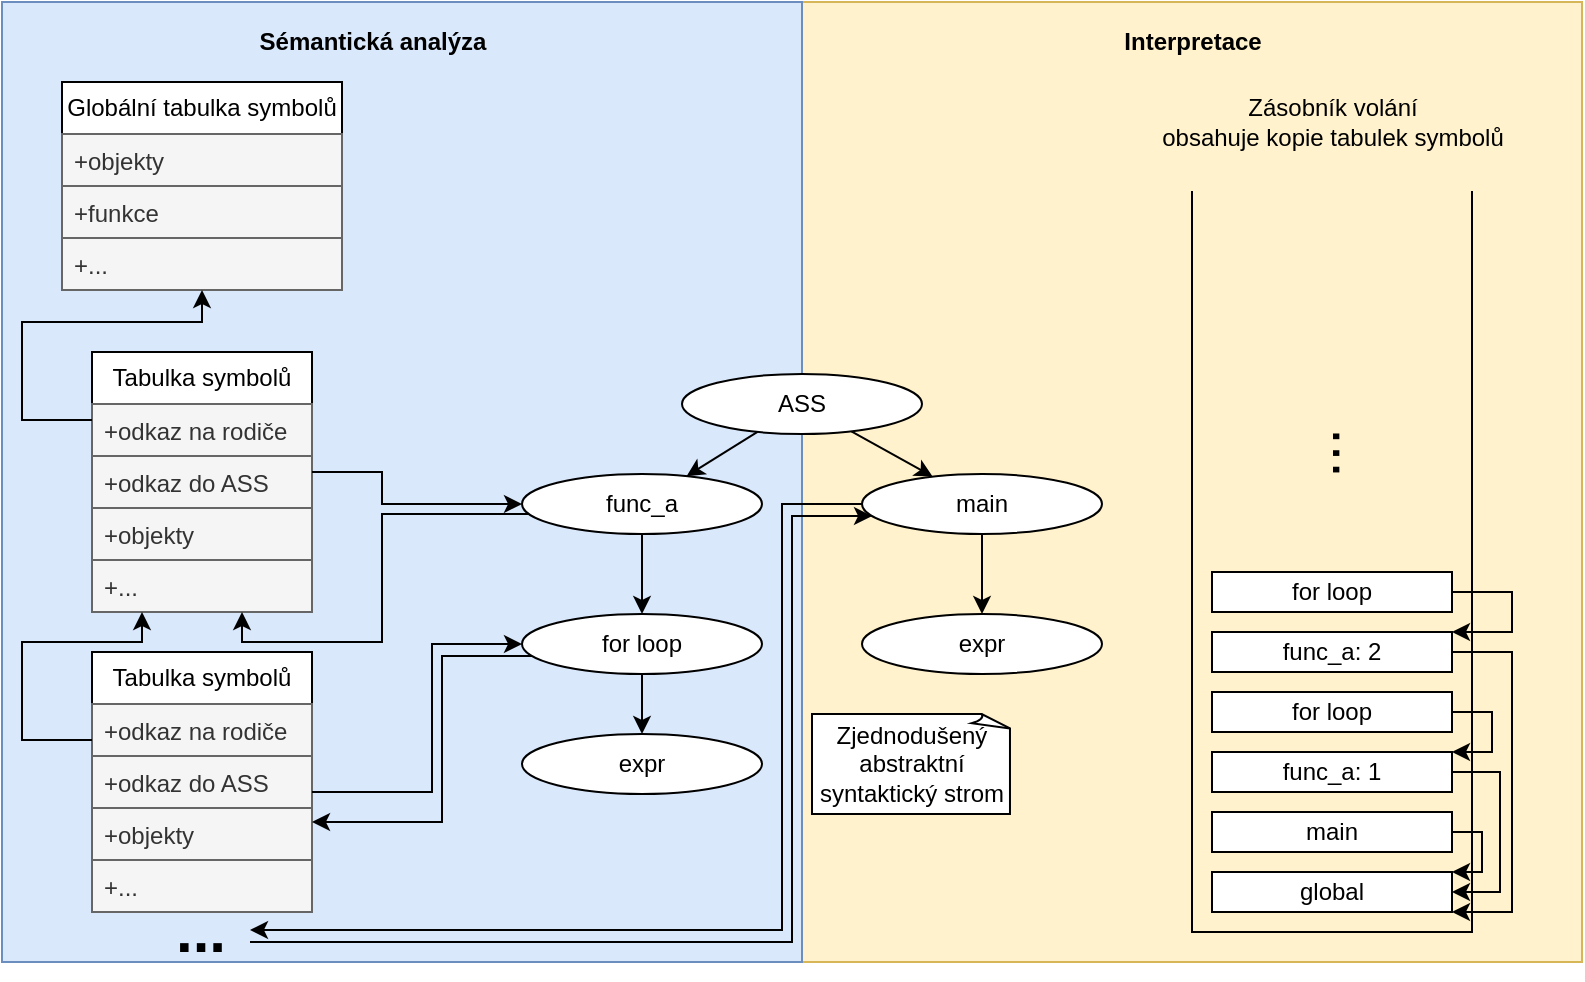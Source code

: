 <mxfile version="25.0.2">
  <diagram name="Page-1" id="AXLPlhT37EBG6RWEEMV4">
    <mxGraphModel dx="1302" dy="758" grid="1" gridSize="10" guides="1" tooltips="1" connect="1" arrows="1" fold="1" page="1" pageScale="1" pageWidth="850" pageHeight="1100" math="0" shadow="0">
      <root>
        <mxCell id="0" />
        <mxCell id="1" parent="0" />
        <mxCell id="AIuAHPGdyh8SmVZn7fvh-35" value="" style="rounded=0;whiteSpace=wrap;html=1;fillColor=#fff2cc;strokeColor=#d6b656;" vertex="1" parent="1">
          <mxGeometry x="420" y="10" width="390" height="480" as="geometry" />
        </mxCell>
        <mxCell id="AIuAHPGdyh8SmVZn7fvh-34" value="" style="rounded=0;whiteSpace=wrap;html=1;fillColor=#dae8fc;strokeColor=#6c8ebf;" vertex="1" parent="1">
          <mxGeometry x="20" y="10" width="400" height="480" as="geometry" />
        </mxCell>
        <mxCell id="wS5YviGaXeMeBB0bj0Yk-13" value="Tabulka symbolů" style="swimlane;fontStyle=0;childLayout=stackLayout;horizontal=1;startSize=26;horizontalStack=0;resizeParent=1;resizeParentMax=0;resizeLast=0;collapsible=1;marginBottom=0;whiteSpace=wrap;html=1;" parent="1" vertex="1">
          <mxGeometry x="65" y="185" width="110" height="130" as="geometry" />
        </mxCell>
        <mxCell id="wS5YviGaXeMeBB0bj0Yk-14" value="+odkaz na rodiče" style="text;strokeColor=#666666;fillColor=#f5f5f5;align=left;verticalAlign=top;spacingLeft=4;spacingRight=4;overflow=hidden;rotatable=0;points=[[0,0.5],[1,0.5]];portConstraint=eastwest;whiteSpace=wrap;html=1;fontColor=#333333;" parent="wS5YviGaXeMeBB0bj0Yk-13" vertex="1">
          <mxGeometry y="26" width="110" height="26" as="geometry" />
        </mxCell>
        <mxCell id="wS5YviGaXeMeBB0bj0Yk-15" value="+odkaz do ASS" style="text;strokeColor=#666666;fillColor=#f5f5f5;align=left;verticalAlign=top;spacingLeft=4;spacingRight=4;overflow=hidden;rotatable=0;points=[[0,0.5],[1,0.5]];portConstraint=eastwest;whiteSpace=wrap;html=1;fontColor=#333333;" parent="wS5YviGaXeMeBB0bj0Yk-13" vertex="1">
          <mxGeometry y="52" width="110" height="26" as="geometry" />
        </mxCell>
        <mxCell id="wS5YviGaXeMeBB0bj0Yk-16" value="+objekty" style="text;strokeColor=#666666;fillColor=#f5f5f5;align=left;verticalAlign=top;spacingLeft=4;spacingRight=4;overflow=hidden;rotatable=0;points=[[0,0.5],[1,0.5]];portConstraint=eastwest;whiteSpace=wrap;html=1;fontColor=#333333;" parent="wS5YviGaXeMeBB0bj0Yk-13" vertex="1">
          <mxGeometry y="78" width="110" height="26" as="geometry" />
        </mxCell>
        <mxCell id="wS5YviGaXeMeBB0bj0Yk-17" value="+..." style="text;strokeColor=#666666;fillColor=#f5f5f5;align=left;verticalAlign=top;spacingLeft=4;spacingRight=4;overflow=hidden;rotatable=0;points=[[0,0.5],[1,0.5]];portConstraint=eastwest;whiteSpace=wrap;html=1;fontColor=#333333;" parent="wS5YviGaXeMeBB0bj0Yk-13" vertex="1">
          <mxGeometry y="104" width="110" height="26" as="geometry" />
        </mxCell>
        <mxCell id="wS5YviGaXeMeBB0bj0Yk-18" value="Globální tabulka symbolů" style="swimlane;fontStyle=0;childLayout=stackLayout;horizontal=1;startSize=26;horizontalStack=0;resizeParent=1;resizeParentMax=0;resizeLast=0;collapsible=1;marginBottom=0;whiteSpace=wrap;html=1;" parent="1" vertex="1">
          <mxGeometry x="50" y="50" width="140" height="104" as="geometry" />
        </mxCell>
        <mxCell id="wS5YviGaXeMeBB0bj0Yk-21" value="+objekty" style="text;align=left;verticalAlign=top;spacingLeft=4;spacingRight=4;overflow=hidden;rotatable=0;points=[[0,0.5],[1,0.5]];portConstraint=eastwest;whiteSpace=wrap;html=1;fillColor=#f5f5f5;fontColor=#333333;strokeColor=#666666;" parent="wS5YviGaXeMeBB0bj0Yk-18" vertex="1">
          <mxGeometry y="26" width="140" height="26" as="geometry" />
        </mxCell>
        <mxCell id="wS5YviGaXeMeBB0bj0Yk-26" value="+funkce" style="text;align=left;verticalAlign=top;spacingLeft=4;spacingRight=4;overflow=hidden;rotatable=0;points=[[0,0.5],[1,0.5]];portConstraint=eastwest;whiteSpace=wrap;html=1;fillColor=#f5f5f5;fontColor=#333333;strokeColor=#666666;" parent="wS5YviGaXeMeBB0bj0Yk-18" vertex="1">
          <mxGeometry y="52" width="140" height="26" as="geometry" />
        </mxCell>
        <mxCell id="wS5YviGaXeMeBB0bj0Yk-22" value="+..." style="text;align=left;verticalAlign=top;spacingLeft=4;spacingRight=4;overflow=hidden;rotatable=0;points=[[0,0.5],[1,0.5]];portConstraint=eastwest;whiteSpace=wrap;html=1;fillColor=#f5f5f5;fontColor=#333333;strokeColor=#666666;" parent="wS5YviGaXeMeBB0bj0Yk-18" vertex="1">
          <mxGeometry y="78" width="140" height="26" as="geometry" />
        </mxCell>
        <mxCell id="wS5YviGaXeMeBB0bj0Yk-25" style="edgeStyle=orthogonalEdgeStyle;rounded=0;orthogonalLoop=1;jettySize=auto;html=1;" parent="1" source="wS5YviGaXeMeBB0bj0Yk-14" target="wS5YviGaXeMeBB0bj0Yk-18" edge="1">
          <mxGeometry relative="1" as="geometry">
            <Array as="points">
              <mxPoint x="30" y="219" />
              <mxPoint x="30" y="170" />
              <mxPoint x="120" y="170" />
            </Array>
          </mxGeometry>
        </mxCell>
        <mxCell id="wS5YviGaXeMeBB0bj0Yk-28" value="Tabulka symbolů" style="swimlane;fontStyle=0;childLayout=stackLayout;horizontal=1;startSize=26;horizontalStack=0;resizeParent=1;resizeParentMax=0;resizeLast=0;collapsible=1;marginBottom=0;whiteSpace=wrap;html=1;" parent="1" vertex="1">
          <mxGeometry x="65" y="335" width="110" height="130" as="geometry" />
        </mxCell>
        <mxCell id="wS5YviGaXeMeBB0bj0Yk-29" value="+odkaz na rodiče" style="text;strokeColor=#666666;fillColor=#f5f5f5;align=left;verticalAlign=top;spacingLeft=4;spacingRight=4;overflow=hidden;rotatable=0;points=[[0,0.5],[1,0.5]];portConstraint=eastwest;whiteSpace=wrap;html=1;fontColor=#333333;" parent="wS5YviGaXeMeBB0bj0Yk-28" vertex="1">
          <mxGeometry y="26" width="110" height="26" as="geometry" />
        </mxCell>
        <mxCell id="wS5YviGaXeMeBB0bj0Yk-30" value="+odkaz do ASS" style="text;strokeColor=#666666;fillColor=#f5f5f5;align=left;verticalAlign=top;spacingLeft=4;spacingRight=4;overflow=hidden;rotatable=0;points=[[0,0.5],[1,0.5]];portConstraint=eastwest;whiteSpace=wrap;html=1;fontColor=#333333;" parent="wS5YviGaXeMeBB0bj0Yk-28" vertex="1">
          <mxGeometry y="52" width="110" height="26" as="geometry" />
        </mxCell>
        <mxCell id="wS5YviGaXeMeBB0bj0Yk-31" value="+objekty" style="text;strokeColor=#666666;fillColor=#f5f5f5;align=left;verticalAlign=top;spacingLeft=4;spacingRight=4;overflow=hidden;rotatable=0;points=[[0,0.5],[1,0.5]];portConstraint=eastwest;whiteSpace=wrap;html=1;fontColor=#333333;" parent="wS5YviGaXeMeBB0bj0Yk-28" vertex="1">
          <mxGeometry y="78" width="110" height="26" as="geometry" />
        </mxCell>
        <mxCell id="wS5YviGaXeMeBB0bj0Yk-32" value="+..." style="text;strokeColor=#666666;fillColor=#f5f5f5;align=left;verticalAlign=top;spacingLeft=4;spacingRight=4;overflow=hidden;rotatable=0;points=[[0,0.5],[1,0.5]];portConstraint=eastwest;whiteSpace=wrap;html=1;fontColor=#333333;" parent="wS5YviGaXeMeBB0bj0Yk-28" vertex="1">
          <mxGeometry y="104" width="110" height="26" as="geometry" />
        </mxCell>
        <mxCell id="wS5YviGaXeMeBB0bj0Yk-34" style="edgeStyle=orthogonalEdgeStyle;rounded=0;orthogonalLoop=1;jettySize=auto;html=1;" parent="1" source="wS5YviGaXeMeBB0bj0Yk-29" target="wS5YviGaXeMeBB0bj0Yk-13" edge="1">
          <mxGeometry relative="1" as="geometry">
            <Array as="points">
              <mxPoint x="30" y="379" />
              <mxPoint x="30" y="330" />
              <mxPoint x="90" y="330" />
            </Array>
          </mxGeometry>
        </mxCell>
        <mxCell id="wS5YviGaXeMeBB0bj0Yk-35" value="" style="shape=partialRectangle;whiteSpace=wrap;html=1;bottom=1;right=1;left=1;top=0;fillColor=none;routingCenterX=-0.5;" parent="1" vertex="1">
          <mxGeometry x="615" y="105" width="140" height="370" as="geometry" />
        </mxCell>
        <mxCell id="wS5YviGaXeMeBB0bj0Yk-36" value="Zásobník volání&lt;br&gt;obsahuje kopie tabulek symbolů" style="text;html=1;align=center;verticalAlign=middle;resizable=0;points=[];autosize=1;strokeColor=none;fillColor=none;" parent="1" vertex="1">
          <mxGeometry x="590" y="50" width="190" height="40" as="geometry" />
        </mxCell>
        <mxCell id="wS5YviGaXeMeBB0bj0Yk-38" value="global" style="rounded=0;whiteSpace=wrap;html=1;" parent="1" vertex="1">
          <mxGeometry x="625" y="445" width="120" height="20" as="geometry" />
        </mxCell>
        <mxCell id="wS5YviGaXeMeBB0bj0Yk-48" style="edgeStyle=orthogonalEdgeStyle;rounded=0;orthogonalLoop=1;jettySize=auto;html=1;entryX=1;entryY=0;entryDx=0;entryDy=0;" parent="1" source="wS5YviGaXeMeBB0bj0Yk-40" target="wS5YviGaXeMeBB0bj0Yk-38" edge="1">
          <mxGeometry relative="1" as="geometry">
            <Array as="points">
              <mxPoint x="760" y="425" />
              <mxPoint x="760" y="445" />
            </Array>
          </mxGeometry>
        </mxCell>
        <mxCell id="wS5YviGaXeMeBB0bj0Yk-40" value="main" style="rounded=0;whiteSpace=wrap;html=1;" parent="1" vertex="1">
          <mxGeometry x="625" y="415" width="120" height="20" as="geometry" />
        </mxCell>
        <mxCell id="wS5YviGaXeMeBB0bj0Yk-47" style="edgeStyle=orthogonalEdgeStyle;rounded=0;orthogonalLoop=1;jettySize=auto;html=1;entryX=1;entryY=0.5;entryDx=0;entryDy=0;" parent="1" source="wS5YviGaXeMeBB0bj0Yk-41" target="wS5YviGaXeMeBB0bj0Yk-38" edge="1">
          <mxGeometry relative="1" as="geometry">
            <Array as="points">
              <mxPoint x="769" y="395" />
              <mxPoint x="769" y="455" />
            </Array>
          </mxGeometry>
        </mxCell>
        <mxCell id="wS5YviGaXeMeBB0bj0Yk-41" value="func_a: 1" style="rounded=0;whiteSpace=wrap;html=1;" parent="1" vertex="1">
          <mxGeometry x="625" y="385" width="120" height="20" as="geometry" />
        </mxCell>
        <mxCell id="wS5YviGaXeMeBB0bj0Yk-46" style="edgeStyle=orthogonalEdgeStyle;rounded=0;orthogonalLoop=1;jettySize=auto;html=1;" parent="1" source="wS5YviGaXeMeBB0bj0Yk-42" edge="1">
          <mxGeometry relative="1" as="geometry">
            <mxPoint x="745" y="465" as="targetPoint" />
            <Array as="points">
              <mxPoint x="775" y="335" />
              <mxPoint x="775" y="465" />
            </Array>
          </mxGeometry>
        </mxCell>
        <mxCell id="wS5YviGaXeMeBB0bj0Yk-42" value="func_a: 2" style="rounded=0;whiteSpace=wrap;html=1;" parent="1" vertex="1">
          <mxGeometry x="625" y="325" width="120" height="20" as="geometry" />
        </mxCell>
        <mxCell id="wS5YviGaXeMeBB0bj0Yk-45" style="edgeStyle=orthogonalEdgeStyle;rounded=0;orthogonalLoop=1;jettySize=auto;html=1;" parent="1" source="wS5YviGaXeMeBB0bj0Yk-43" edge="1">
          <mxGeometry relative="1" as="geometry">
            <mxPoint x="745" y="325" as="targetPoint" />
            <Array as="points">
              <mxPoint x="775" y="305" />
              <mxPoint x="775" y="325" />
            </Array>
          </mxGeometry>
        </mxCell>
        <mxCell id="wS5YviGaXeMeBB0bj0Yk-43" value="for loop" style="rounded=0;whiteSpace=wrap;html=1;" parent="1" vertex="1">
          <mxGeometry x="625" y="295" width="120" height="20" as="geometry" />
        </mxCell>
        <mxCell id="wS5YviGaXeMeBB0bj0Yk-44" value="&lt;div style=&quot;&quot;&gt;&lt;span style=&quot;font-size: 30px; background-color: transparent; color: light-dark(rgb(0, 0, 0), rgb(255, 255, 255));&quot;&gt;...&lt;/span&gt;&lt;/div&gt;" style="text;html=1;align=center;verticalAlign=middle;resizable=0;points=[];autosize=1;strokeColor=none;fillColor=none;textDirection=vertical-lr;spacing=0;" parent="1" vertex="1">
          <mxGeometry x="675" y="235" width="40" height="50" as="geometry" />
        </mxCell>
        <mxCell id="wS5YviGaXeMeBB0bj0Yk-50" style="edgeStyle=orthogonalEdgeStyle;rounded=0;orthogonalLoop=1;jettySize=auto;html=1;" parent="1" source="wS5YviGaXeMeBB0bj0Yk-49" edge="1">
          <mxGeometry relative="1" as="geometry">
            <mxPoint x="745" y="385" as="targetPoint" />
            <Array as="points">
              <mxPoint x="765" y="365" />
              <mxPoint x="765" y="385" />
            </Array>
          </mxGeometry>
        </mxCell>
        <mxCell id="wS5YviGaXeMeBB0bj0Yk-49" value="for loop" style="rounded=0;whiteSpace=wrap;html=1;" parent="1" vertex="1">
          <mxGeometry x="625" y="355" width="120" height="20" as="geometry" />
        </mxCell>
        <mxCell id="AIuAHPGdyh8SmVZn7fvh-7" style="rounded=0;orthogonalLoop=1;jettySize=auto;html=1;" edge="1" parent="1" source="AIuAHPGdyh8SmVZn7fvh-2" target="AIuAHPGdyh8SmVZn7fvh-3">
          <mxGeometry relative="1" as="geometry">
            <mxPoint x="563.734" y="225.026" as="sourcePoint" />
          </mxGeometry>
        </mxCell>
        <mxCell id="AIuAHPGdyh8SmVZn7fvh-8" style="rounded=0;orthogonalLoop=1;jettySize=auto;html=1;" edge="1" parent="1" source="AIuAHPGdyh8SmVZn7fvh-2" target="AIuAHPGdyh8SmVZn7fvh-4">
          <mxGeometry relative="1" as="geometry" />
        </mxCell>
        <mxCell id="AIuAHPGdyh8SmVZn7fvh-2" value="ASS" style="ellipse;whiteSpace=wrap;html=1;" vertex="1" parent="1">
          <mxGeometry x="360" y="196" width="120" height="30" as="geometry" />
        </mxCell>
        <mxCell id="AIuAHPGdyh8SmVZn7fvh-6" style="edgeStyle=orthogonalEdgeStyle;rounded=0;orthogonalLoop=1;jettySize=auto;html=1;" edge="1" parent="1" source="AIuAHPGdyh8SmVZn7fvh-3" target="AIuAHPGdyh8SmVZn7fvh-5">
          <mxGeometry relative="1" as="geometry" />
        </mxCell>
        <mxCell id="AIuAHPGdyh8SmVZn7fvh-39" style="edgeStyle=orthogonalEdgeStyle;rounded=0;orthogonalLoop=1;jettySize=auto;html=1;" edge="1" parent="1" source="AIuAHPGdyh8SmVZn7fvh-3" target="AIuAHPGdyh8SmVZn7fvh-38">
          <mxGeometry relative="1" as="geometry">
            <mxPoint x="154.448" y="482.655" as="targetPoint" />
            <Array as="points">
              <mxPoint x="410" y="261" />
              <mxPoint x="410" y="474" />
            </Array>
          </mxGeometry>
        </mxCell>
        <mxCell id="AIuAHPGdyh8SmVZn7fvh-3" value="main" style="ellipse;whiteSpace=wrap;html=1;" vertex="1" parent="1">
          <mxGeometry x="450" y="246" width="120" height="30" as="geometry" />
        </mxCell>
        <mxCell id="AIuAHPGdyh8SmVZn7fvh-13" style="edgeStyle=orthogonalEdgeStyle;rounded=0;orthogonalLoop=1;jettySize=auto;html=1;" edge="1" parent="1" source="AIuAHPGdyh8SmVZn7fvh-4" target="AIuAHPGdyh8SmVZn7fvh-10">
          <mxGeometry relative="1" as="geometry" />
        </mxCell>
        <mxCell id="AIuAHPGdyh8SmVZn7fvh-31" style="edgeStyle=orthogonalEdgeStyle;rounded=0;orthogonalLoop=1;jettySize=auto;html=1;" edge="1" parent="1" source="AIuAHPGdyh8SmVZn7fvh-4" target="wS5YviGaXeMeBB0bj0Yk-13">
          <mxGeometry relative="1" as="geometry">
            <Array as="points">
              <mxPoint x="210" y="266" />
              <mxPoint x="210" y="330" />
              <mxPoint x="140" y="330" />
            </Array>
          </mxGeometry>
        </mxCell>
        <mxCell id="AIuAHPGdyh8SmVZn7fvh-4" value="func_a" style="ellipse;whiteSpace=wrap;html=1;" vertex="1" parent="1">
          <mxGeometry x="280" y="246" width="120" height="30" as="geometry" />
        </mxCell>
        <mxCell id="AIuAHPGdyh8SmVZn7fvh-5" value="expr" style="ellipse;whiteSpace=wrap;html=1;" vertex="1" parent="1">
          <mxGeometry x="450" y="316" width="120" height="30" as="geometry" />
        </mxCell>
        <mxCell id="AIuAHPGdyh8SmVZn7fvh-12" style="edgeStyle=orthogonalEdgeStyle;rounded=0;orthogonalLoop=1;jettySize=auto;html=1;" edge="1" parent="1" source="AIuAHPGdyh8SmVZn7fvh-10" target="AIuAHPGdyh8SmVZn7fvh-11">
          <mxGeometry relative="1" as="geometry" />
        </mxCell>
        <mxCell id="AIuAHPGdyh8SmVZn7fvh-32" style="edgeStyle=orthogonalEdgeStyle;rounded=0;orthogonalLoop=1;jettySize=auto;html=1;" edge="1" parent="1" source="AIuAHPGdyh8SmVZn7fvh-10" target="wS5YviGaXeMeBB0bj0Yk-28">
          <mxGeometry relative="1" as="geometry">
            <Array as="points">
              <mxPoint x="240" y="337" />
              <mxPoint x="240" y="420" />
            </Array>
          </mxGeometry>
        </mxCell>
        <mxCell id="AIuAHPGdyh8SmVZn7fvh-10" value="for loop" style="ellipse;whiteSpace=wrap;html=1;" vertex="1" parent="1">
          <mxGeometry x="280" y="316" width="120" height="30" as="geometry" />
        </mxCell>
        <mxCell id="AIuAHPGdyh8SmVZn7fvh-11" value="expr" style="ellipse;whiteSpace=wrap;html=1;" vertex="1" parent="1">
          <mxGeometry x="280" y="376" width="120" height="30" as="geometry" />
        </mxCell>
        <mxCell id="AIuAHPGdyh8SmVZn7fvh-16" style="edgeStyle=orthogonalEdgeStyle;rounded=0;orthogonalLoop=1;jettySize=auto;html=1;" edge="1" parent="1" source="wS5YviGaXeMeBB0bj0Yk-15" target="AIuAHPGdyh8SmVZn7fvh-4">
          <mxGeometry relative="1" as="geometry">
            <Array as="points">
              <mxPoint x="210" y="245" />
              <mxPoint x="210" y="261" />
            </Array>
          </mxGeometry>
        </mxCell>
        <mxCell id="AIuAHPGdyh8SmVZn7fvh-17" style="edgeStyle=orthogonalEdgeStyle;rounded=0;orthogonalLoop=1;jettySize=auto;html=1;entryX=0;entryY=0.5;entryDx=0;entryDy=0;" edge="1" parent="1" source="wS5YviGaXeMeBB0bj0Yk-30" target="AIuAHPGdyh8SmVZn7fvh-10">
          <mxGeometry relative="1" as="geometry">
            <Array as="points">
              <mxPoint x="235" y="405" />
              <mxPoint x="235" y="331" />
            </Array>
          </mxGeometry>
        </mxCell>
        <mxCell id="AIuAHPGdyh8SmVZn7fvh-19" value="Zjednodušený abstraktní syntaktický strom" style="whiteSpace=wrap;html=1;shape=mxgraph.basic.document" vertex="1" parent="1">
          <mxGeometry x="425" y="366" width="100" height="50" as="geometry" />
        </mxCell>
        <mxCell id="AIuAHPGdyh8SmVZn7fvh-36" value="&lt;b&gt;Sémantická analýza&lt;/b&gt;" style="text;html=1;align=center;verticalAlign=middle;resizable=0;points=[];autosize=1;strokeColor=none;fillColor=none;" vertex="1" parent="1">
          <mxGeometry x="135" y="15" width="140" height="30" as="geometry" />
        </mxCell>
        <mxCell id="AIuAHPGdyh8SmVZn7fvh-37" value="&lt;b&gt;Interpretace&lt;/b&gt;" style="text;html=1;align=center;verticalAlign=middle;resizable=0;points=[];autosize=1;strokeColor=none;fillColor=none;" vertex="1" parent="1">
          <mxGeometry x="570" y="15" width="90" height="30" as="geometry" />
        </mxCell>
        <mxCell id="AIuAHPGdyh8SmVZn7fvh-40" style="edgeStyle=orthogonalEdgeStyle;rounded=0;orthogonalLoop=1;jettySize=auto;html=1;" edge="1" parent="1" source="AIuAHPGdyh8SmVZn7fvh-38" target="AIuAHPGdyh8SmVZn7fvh-3">
          <mxGeometry relative="1" as="geometry">
            <Array as="points">
              <mxPoint x="415" y="480" />
              <mxPoint x="415" y="267" />
            </Array>
          </mxGeometry>
        </mxCell>
        <mxCell id="AIuAHPGdyh8SmVZn7fvh-38" value="&lt;b&gt;&lt;font style=&quot;font-size: 30px;&quot;&gt;...&lt;/font&gt;&lt;/b&gt;" style="text;html=1;align=center;verticalAlign=middle;resizable=0;points=[];autosize=1;strokeColor=none;fillColor=none;" vertex="1" parent="1">
          <mxGeometry x="94" y="449" width="50" height="50" as="geometry" />
        </mxCell>
      </root>
    </mxGraphModel>
  </diagram>
</mxfile>
